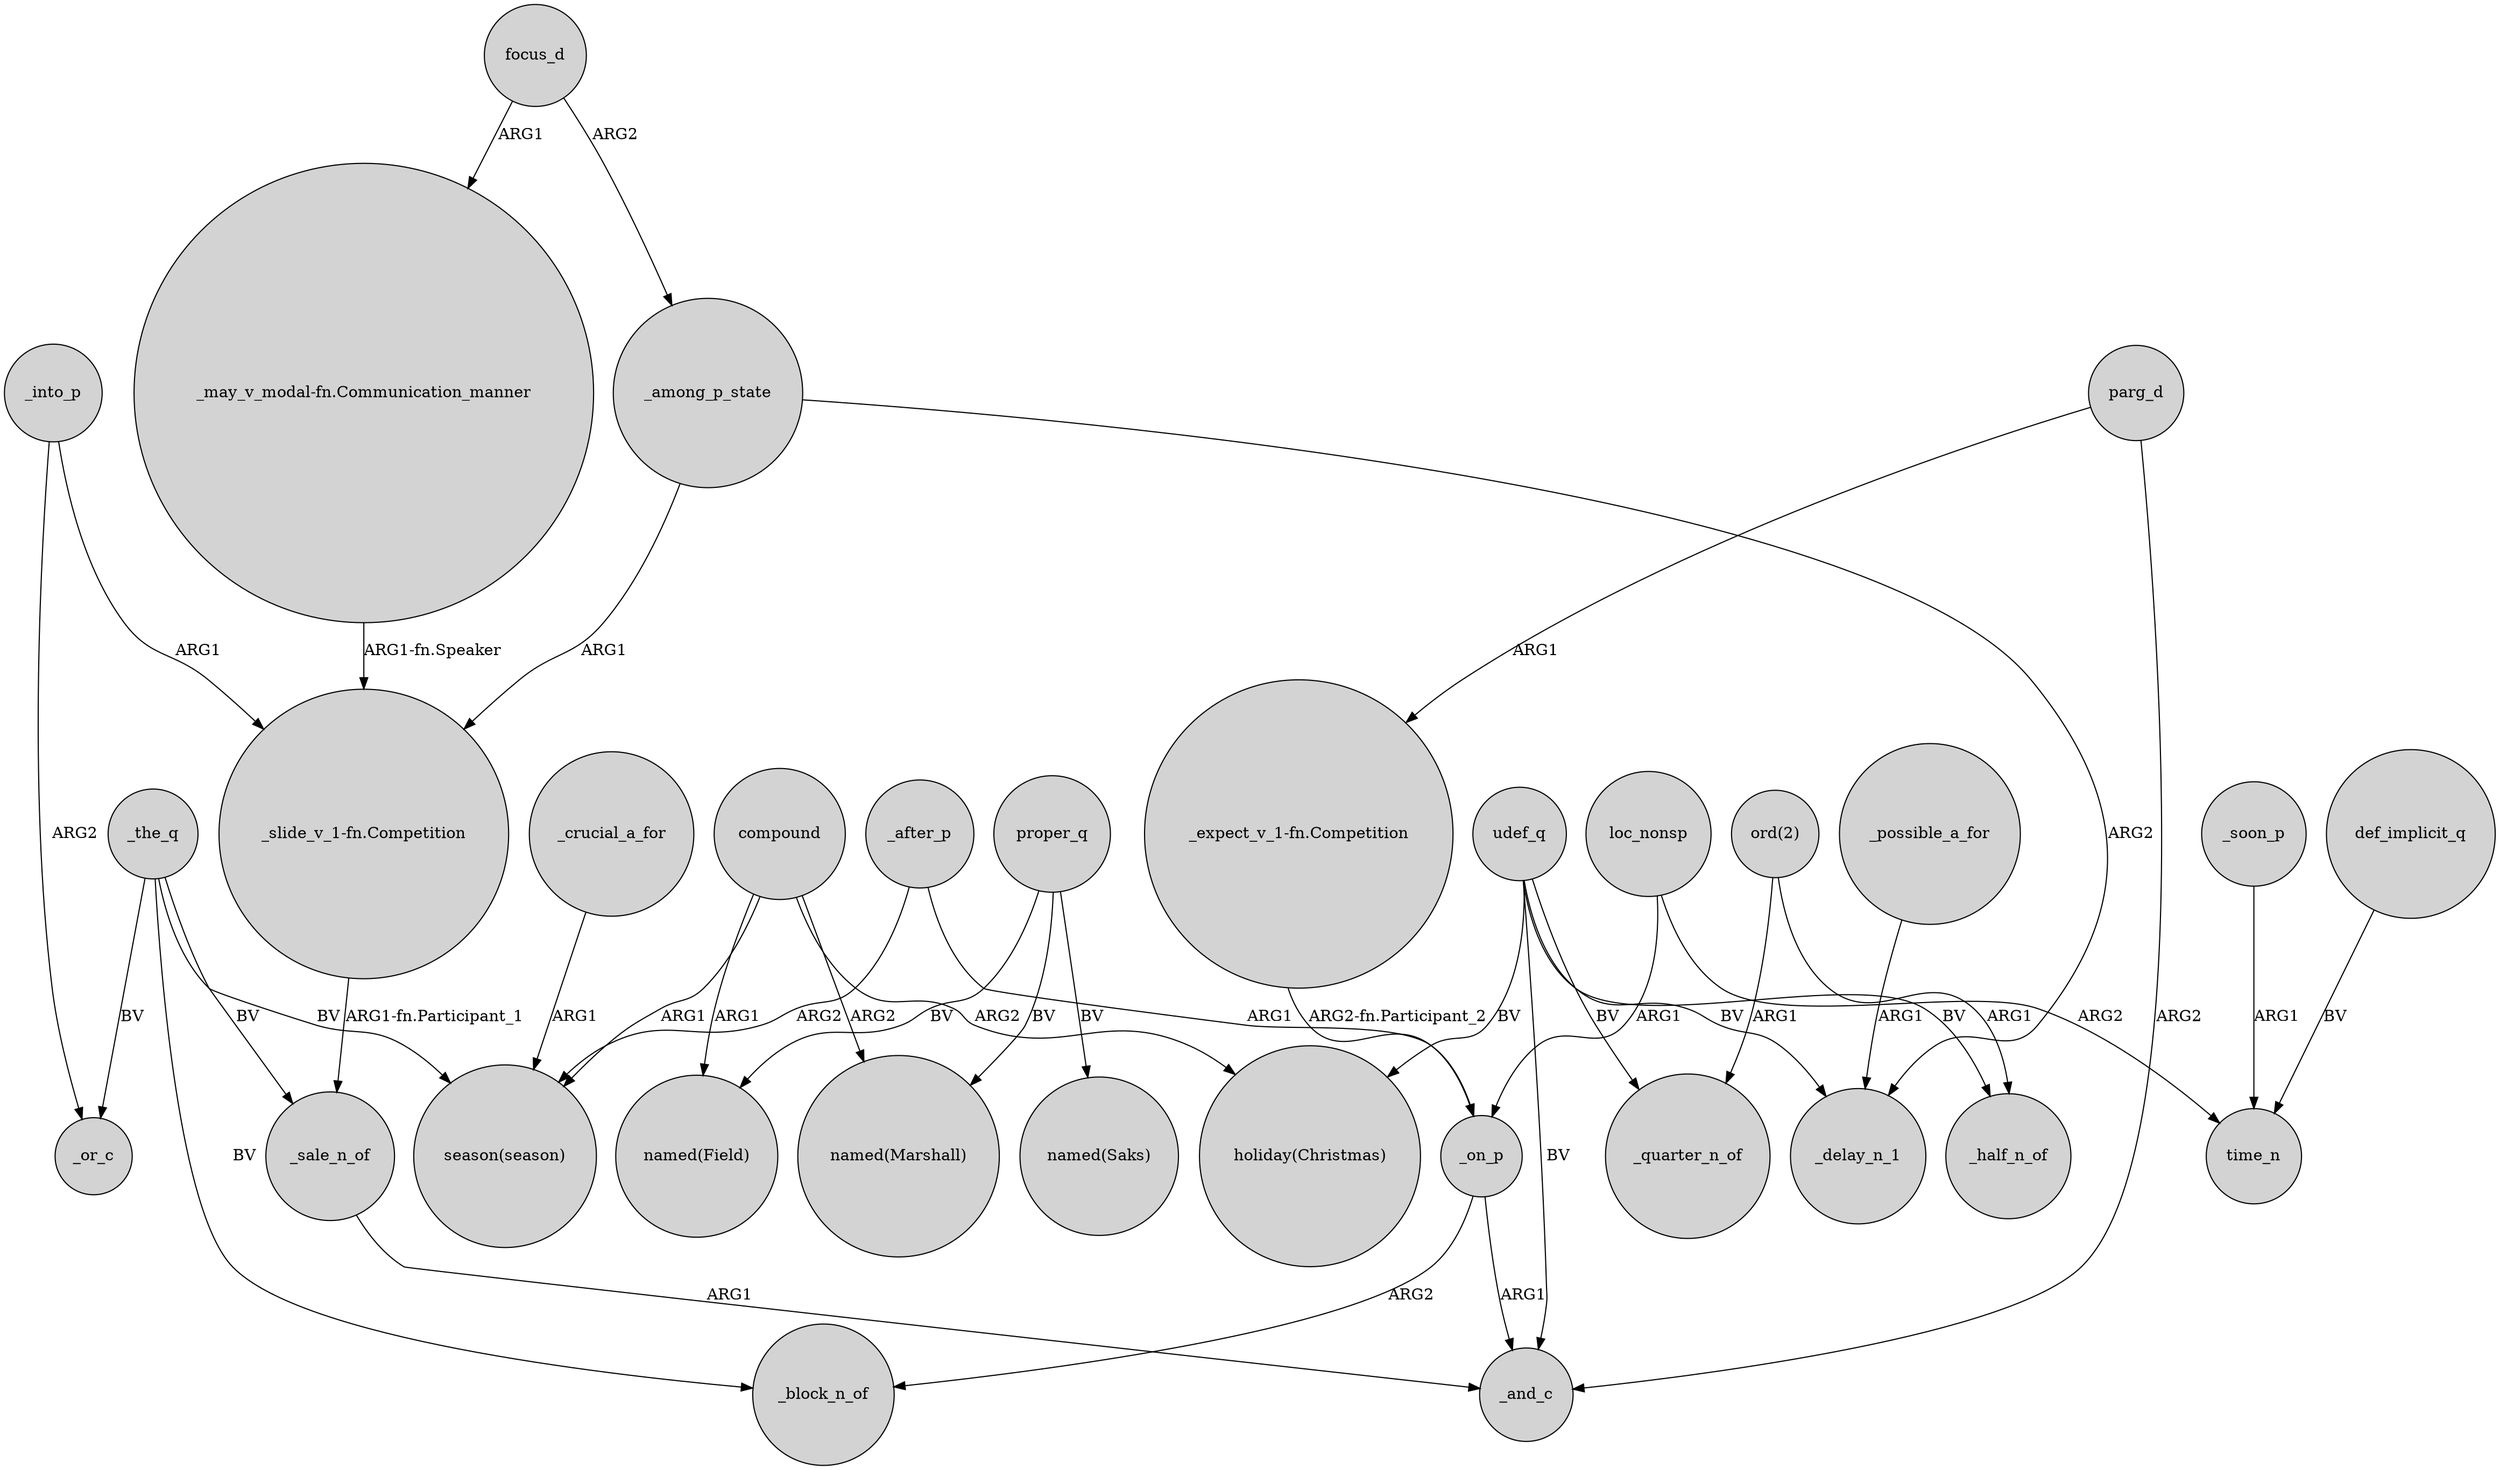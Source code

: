 digraph {
	node [shape=circle style=filled]
	_into_p -> _or_c [label=ARG2]
	udef_q -> "holiday(Christmas)" [label=BV]
	loc_nonsp -> _on_p [label=ARG1]
	_into_p -> "_slide_v_1-fn.Competition" [label=ARG1]
	"_expect_v_1-fn.Competition" -> _on_p [label="ARG2-fn.Participant_2"]
	"_may_v_modal-fn.Communication_manner" -> "_slide_v_1-fn.Competition" [label="ARG1-fn.Speaker"]
	_among_p_state -> _delay_n_1 [label=ARG2]
	_on_p -> _block_n_of [label=ARG2]
	"ord(2)" -> _half_n_of [label=ARG1]
	compound -> "named(Marshall)" [label=ARG2]
	udef_q -> _delay_n_1 [label=BV]
	proper_q -> "named(Marshall)" [label=BV]
	_on_p -> _and_c [label=ARG1]
	udef_q -> _and_c [label=BV]
	compound -> "season(season)" [label=ARG1]
	_soon_p -> time_n [label=ARG1]
	_crucial_a_for -> "season(season)" [label=ARG1]
	compound -> "holiday(Christmas)" [label=ARG2]
	proper_q -> "named(Saks)" [label=BV]
	parg_d -> _and_c [label=ARG2]
	compound -> "named(Field)" [label=ARG1]
	parg_d -> "_expect_v_1-fn.Competition" [label=ARG1]
	udef_q -> _quarter_n_of [label=BV]
	_the_q -> _or_c [label=BV]
	"ord(2)" -> _quarter_n_of [label=ARG1]
	udef_q -> _half_n_of [label=BV]
	_sale_n_of -> _and_c [label=ARG1]
	_possible_a_for -> _delay_n_1 [label=ARG1]
	proper_q -> "named(Field)" [label=BV]
	loc_nonsp -> time_n [label=ARG2]
	focus_d -> _among_p_state [label=ARG2]
	def_implicit_q -> time_n [label=BV]
	"_slide_v_1-fn.Competition" -> _sale_n_of [label="ARG1-fn.Participant_1"]
	_after_p -> _on_p [label=ARG1]
	_the_q -> _sale_n_of [label=BV]
	_after_p -> "season(season)" [label=ARG2]
	_the_q -> _block_n_of [label=BV]
	focus_d -> "_may_v_modal-fn.Communication_manner" [label=ARG1]
	_the_q -> "season(season)" [label=BV]
	_among_p_state -> "_slide_v_1-fn.Competition" [label=ARG1]
}
